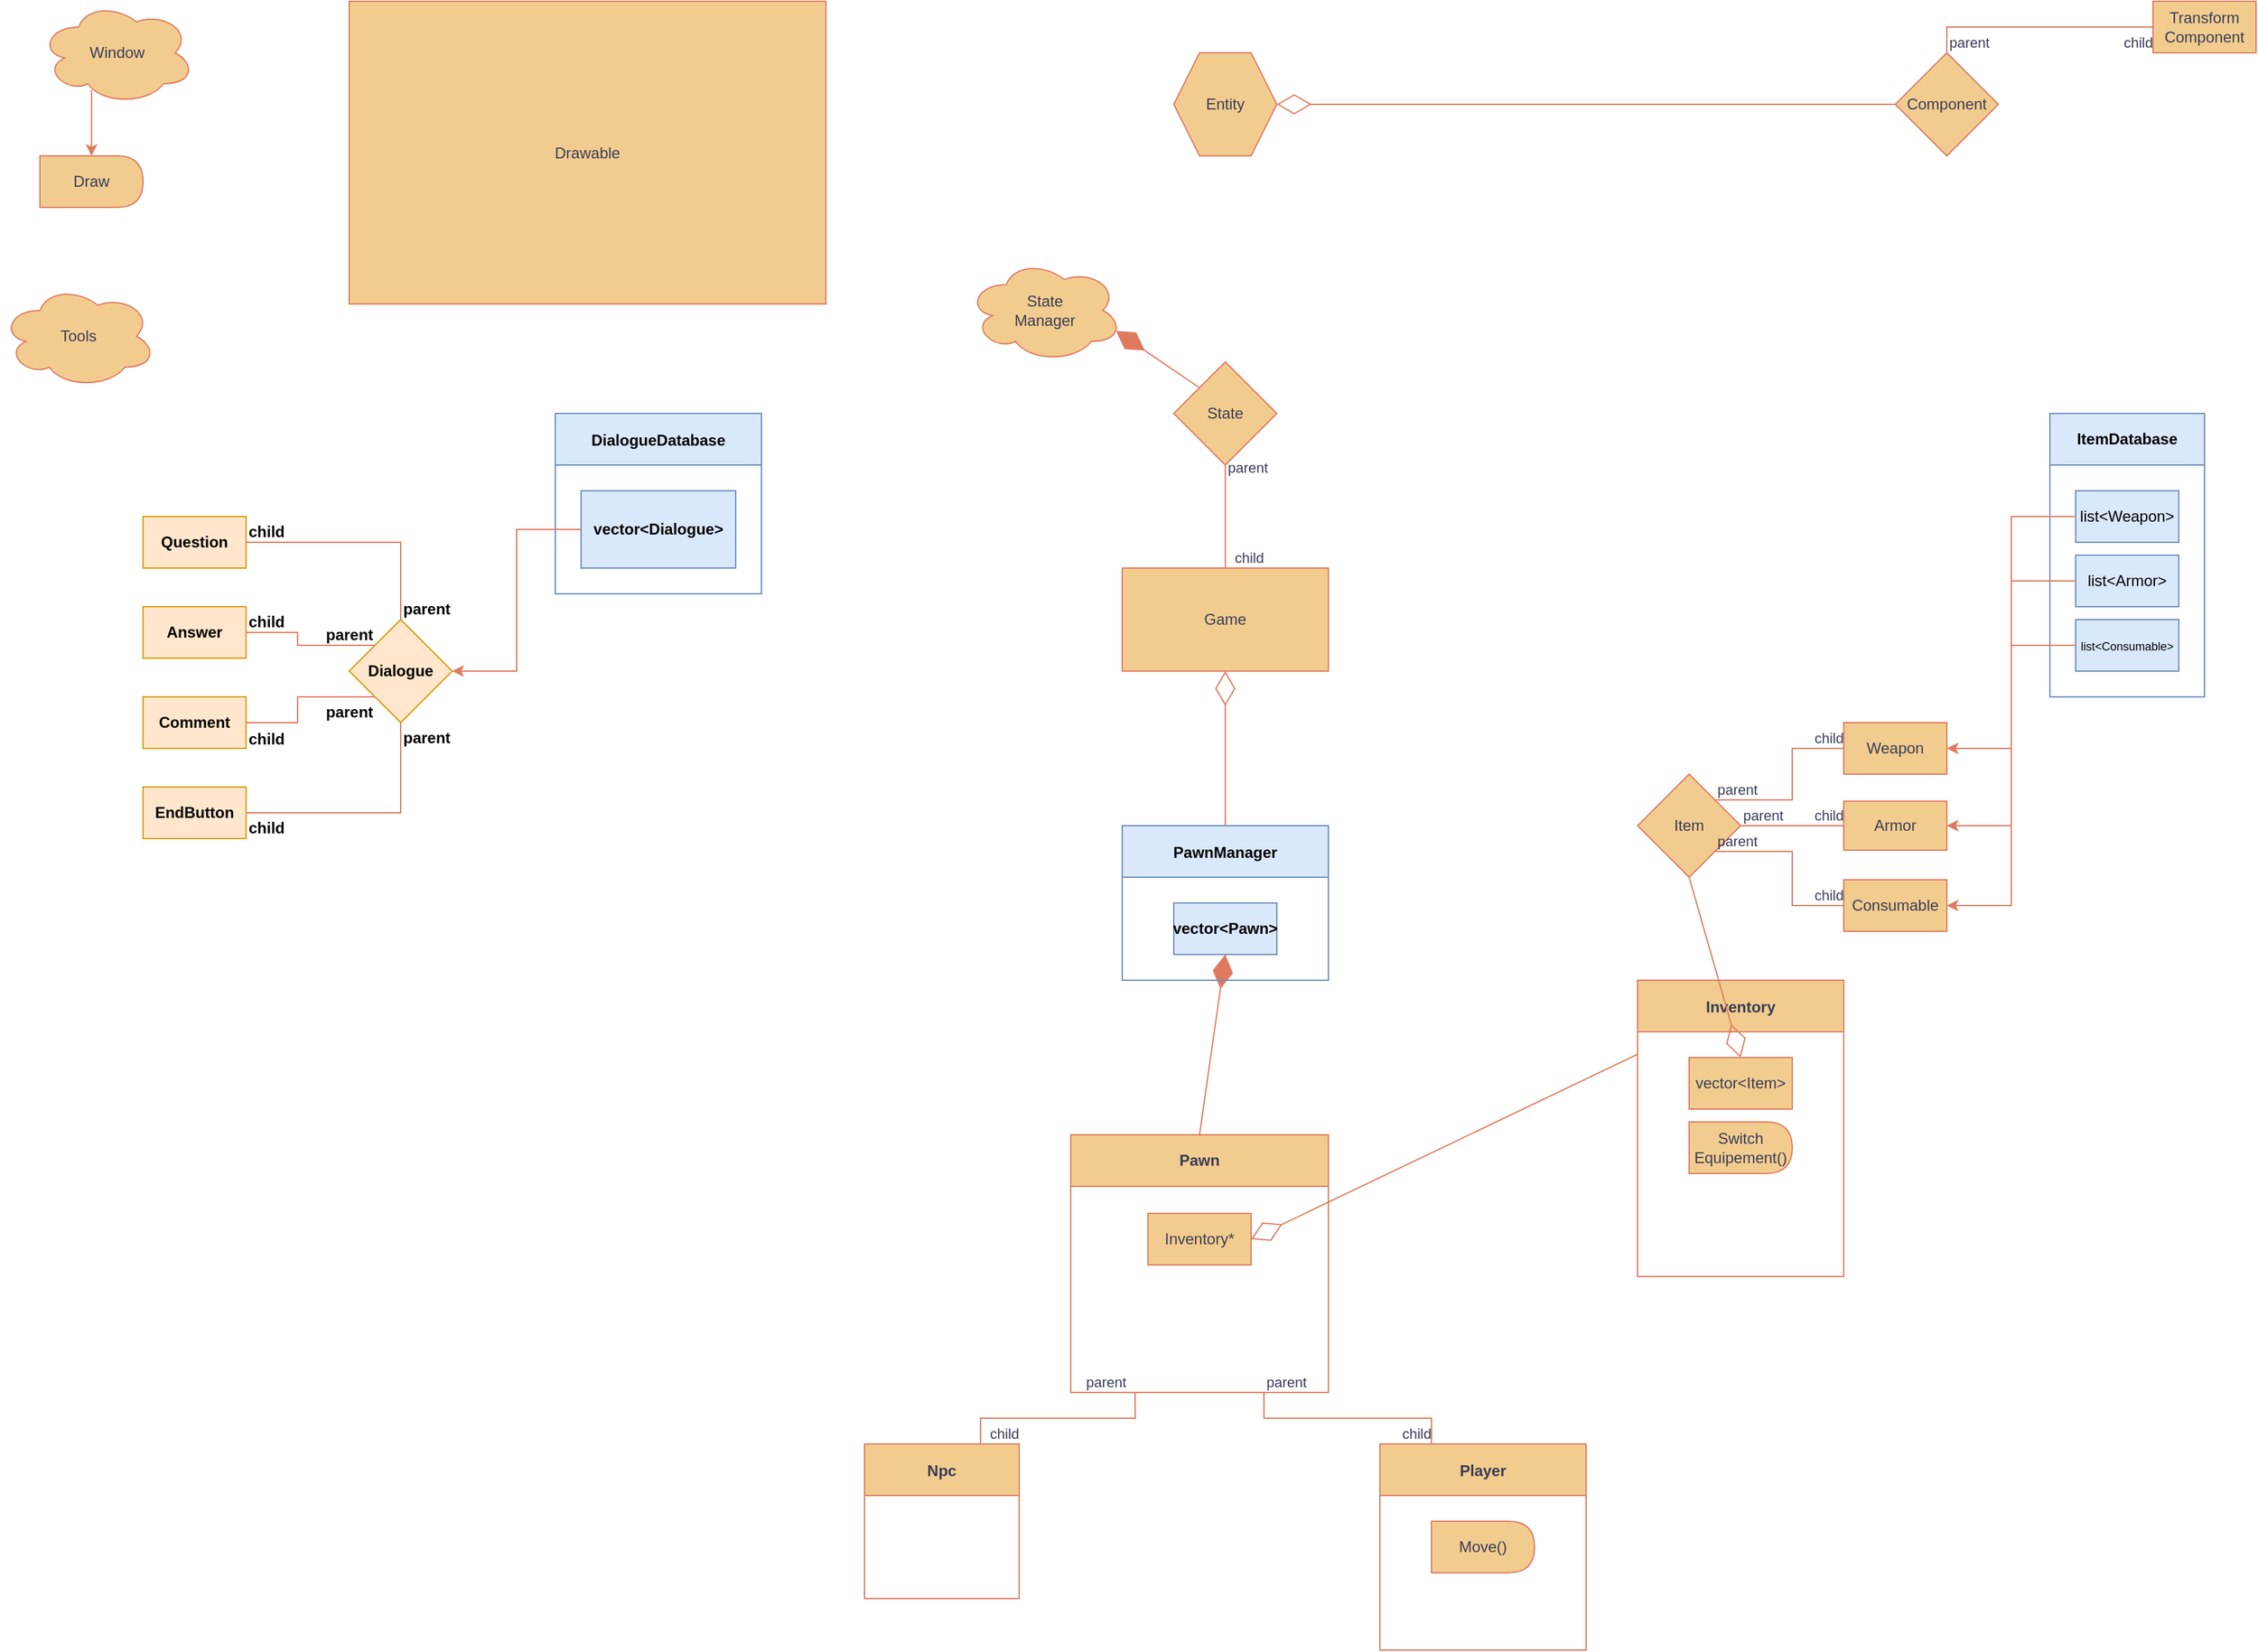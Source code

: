 <mxfile version="24.8.6">
  <diagram name="Page-1" id="PlWj3B3dQWKrGn9RvDhj">
    <mxGraphModel dx="753" dy="426" grid="1" gridSize="10" guides="1" tooltips="1" connect="1" arrows="1" fold="1" page="1" pageScale="1" pageWidth="1920" pageHeight="2160" background="none" math="0" shadow="0">
      <root>
        <mxCell id="0" />
        <mxCell id="1" parent="0" />
        <mxCell id="kZ3E673snCELfS5Q31nj-2" value="Entity" style="shape=hexagon;perimeter=hexagonPerimeter2;whiteSpace=wrap;html=1;fixedSize=1;labelBackgroundColor=none;rounded=0;fillColor=#F2CC8F;strokeColor=#E07A5F;fontColor=#393C56;" parent="1" vertex="1">
          <mxGeometry x="920" y="80" width="80" height="80" as="geometry" />
        </mxCell>
        <mxCell id="kZ3E673snCELfS5Q31nj-12" value="Component" style="rhombus;whiteSpace=wrap;html=1;labelBackgroundColor=none;rounded=0;fillColor=#F2CC8F;strokeColor=#E07A5F;fontColor=#393C56;" parent="1" vertex="1">
          <mxGeometry x="1480" y="80" width="80" height="80" as="geometry" />
        </mxCell>
        <mxCell id="kZ3E673snCELfS5Q31nj-23" value="Window" style="ellipse;shape=cloud;whiteSpace=wrap;html=1;labelBackgroundColor=none;rounded=0;fillColor=#F2CC8F;strokeColor=#E07A5F;fontColor=#393C56;" parent="1" vertex="1">
          <mxGeometry x="40" y="40" width="120" height="80" as="geometry" />
        </mxCell>
        <mxCell id="kZ3E673snCELfS5Q31nj-25" value="Tools" style="ellipse;shape=cloud;whiteSpace=wrap;html=1;labelBackgroundColor=none;rounded=0;fillColor=#F2CC8F;strokeColor=#E07A5F;fontColor=#393C56;" parent="1" vertex="1">
          <mxGeometry x="10" y="260" width="120" height="80" as="geometry" />
        </mxCell>
        <mxCell id="kZ3E673snCELfS5Q31nj-31" value="Draw" style="shape=delay;whiteSpace=wrap;html=1;labelBackgroundColor=none;rounded=0;fillColor=#F2CC8F;strokeColor=#E07A5F;fontColor=#393C56;" parent="1" vertex="1">
          <mxGeometry x="40" y="160" width="80" height="40" as="geometry" />
        </mxCell>
        <mxCell id="kZ3E673snCELfS5Q31nj-32" style="edgeStyle=orthogonalEdgeStyle;rounded=0;orthogonalLoop=1;jettySize=auto;html=1;exitX=0.334;exitY=0.859;exitDx=0;exitDy=0;exitPerimeter=0;entryX=0.5;entryY=0;entryDx=0;entryDy=0;labelBackgroundColor=none;fontColor=default;strokeColor=#E07A5F;" parent="1" source="kZ3E673snCELfS5Q31nj-23" target="kZ3E673snCELfS5Q31nj-31" edge="1">
          <mxGeometry relative="1" as="geometry" />
        </mxCell>
        <mxCell id="kZ3E673snCELfS5Q31nj-33" value="Rectangle" style="ellipse;shape=cloud;whiteSpace=wrap;html=1;labelBackgroundColor=none;rounded=0;fillColor=#F2CC8F;strokeColor=#E07A5F;fontColor=#393C56;" parent="1" vertex="1">
          <mxGeometry x="320" y="160" width="120" height="80" as="geometry" />
        </mxCell>
        <mxCell id="kZ3E673snCELfS5Q31nj-34" value="Text" style="ellipse;shape=cloud;whiteSpace=wrap;html=1;labelBackgroundColor=none;rounded=0;fillColor=#F2CC8F;strokeColor=#E07A5F;fontColor=#393C56;" parent="1" vertex="1">
          <mxGeometry x="480" y="160" width="120" height="80" as="geometry" />
        </mxCell>
        <mxCell id="kZ3E673snCELfS5Q31nj-35" value="Drawable" style="ellipse;shape=cloud;whiteSpace=wrap;html=1;labelBackgroundColor=none;rounded=0;fillColor=#F2CC8F;strokeColor=#E07A5F;fontColor=#393C56;" parent="1" vertex="1">
          <mxGeometry x="280" y="40" width="120" height="80" as="geometry" />
        </mxCell>
        <mxCell id="kZ3E673snCELfS5Q31nj-40" value="" style="shape=flexArrow;endArrow=classic;html=1;rounded=0;entryX=0.4;entryY=0.1;entryDx=0;entryDy=0;entryPerimeter=0;labelBackgroundColor=none;fontColor=default;strokeColor=#E07A5F;" parent="1" source="kZ3E673snCELfS5Q31nj-35" target="kZ3E673snCELfS5Q31nj-33" edge="1">
          <mxGeometry width="50" height="50" relative="1" as="geometry">
            <mxPoint x="490" y="240" as="sourcePoint" />
            <mxPoint x="540" y="190" as="targetPoint" />
          </mxGeometry>
        </mxCell>
        <mxCell id="kZ3E673snCELfS5Q31nj-41" value="" style="shape=flexArrow;endArrow=classic;html=1;rounded=0;exitX=0.8;exitY=0.8;exitDx=0;exitDy=0;exitPerimeter=0;labelBackgroundColor=none;fontColor=default;strokeColor=#E07A5F;" parent="1" source="kZ3E673snCELfS5Q31nj-35" target="kZ3E673snCELfS5Q31nj-34" edge="1">
          <mxGeometry width="50" height="50" relative="1" as="geometry">
            <mxPoint x="490" y="240" as="sourcePoint" />
            <mxPoint x="540" y="190" as="targetPoint" />
          </mxGeometry>
        </mxCell>
        <mxCell id="kZ3E673snCELfS5Q31nj-42" value="Drawable" style="rounded=0;whiteSpace=wrap;html=1;labelBackgroundColor=none;fillColor=#F2CC8F;strokeColor=#E07A5F;fontColor=#393C56;" parent="1" vertex="1">
          <mxGeometry x="280" y="40" width="370" height="235" as="geometry" />
        </mxCell>
        <mxCell id="kZ3E673snCELfS5Q31nj-49" value="" style="endArrow=none;html=1;edgeStyle=orthogonalEdgeStyle;rounded=0;exitX=0.5;exitY=0;exitDx=0;exitDy=0;entryX=0;entryY=0.5;entryDx=0;entryDy=0;labelBackgroundColor=none;fontColor=default;strokeColor=#E07A5F;" parent="1" source="kZ3E673snCELfS5Q31nj-12" target="wERcz5VRjjp3bPj3p1RH-53" edge="1">
          <mxGeometry relative="1" as="geometry">
            <mxPoint x="1510" y="60" as="sourcePoint" />
            <mxPoint x="1681.04" y="55.84" as="targetPoint" />
          </mxGeometry>
        </mxCell>
        <mxCell id="kZ3E673snCELfS5Q31nj-50" value="parent" style="edgeLabel;resizable=0;html=1;align=left;verticalAlign=bottom;labelBackgroundColor=none;rounded=0;fontColor=#393C56;" parent="kZ3E673snCELfS5Q31nj-49" connectable="0" vertex="1">
          <mxGeometry x="-1" relative="1" as="geometry" />
        </mxCell>
        <mxCell id="kZ3E673snCELfS5Q31nj-51" value="child" style="edgeLabel;resizable=0;html=1;align=right;verticalAlign=bottom;labelBackgroundColor=none;rounded=0;fontColor=#393C56;" parent="kZ3E673snCELfS5Q31nj-49" connectable="0" vertex="1">
          <mxGeometry x="1" relative="1" as="geometry">
            <mxPoint y="20" as="offset" />
          </mxGeometry>
        </mxCell>
        <mxCell id="kZ3E673snCELfS5Q31nj-60" value="State&lt;div&gt;Manager&lt;/div&gt;" style="ellipse;shape=cloud;whiteSpace=wrap;html=1;labelBackgroundColor=none;rounded=0;fillColor=#F2CC8F;strokeColor=#E07A5F;fontColor=#393C56;" parent="1" vertex="1">
          <mxGeometry x="760" y="240" width="120" height="80" as="geometry" />
        </mxCell>
        <mxCell id="kZ3E673snCELfS5Q31nj-62" value="State" style="rhombus;whiteSpace=wrap;html=1;labelBackgroundColor=none;rounded=0;fillColor=#F2CC8F;strokeColor=#E07A5F;fontColor=#393C56;" parent="1" vertex="1">
          <mxGeometry x="920" y="320" width="80" height="80" as="geometry" />
        </mxCell>
        <mxCell id="kZ3E673snCELfS5Q31nj-66" value="Game" style="whiteSpace=wrap;html=1;labelBackgroundColor=none;rounded=0;fillColor=#F2CC8F;strokeColor=#E07A5F;fontColor=#393C56;" parent="1" vertex="1">
          <mxGeometry x="880" y="480" width="160" height="80" as="geometry" />
        </mxCell>
        <mxCell id="kZ3E673snCELfS5Q31nj-67" value="" style="endArrow=none;html=1;edgeStyle=orthogonalEdgeStyle;rounded=0;exitX=0.5;exitY=1;exitDx=0;exitDy=0;entryX=0.5;entryY=0;entryDx=0;entryDy=0;labelBackgroundColor=none;fontColor=default;strokeColor=#E07A5F;" parent="1" source="kZ3E673snCELfS5Q31nj-62" target="kZ3E673snCELfS5Q31nj-66" edge="1">
          <mxGeometry relative="1" as="geometry">
            <mxPoint x="1090" y="410" as="sourcePoint" />
            <mxPoint x="1250" y="410" as="targetPoint" />
          </mxGeometry>
        </mxCell>
        <mxCell id="kZ3E673snCELfS5Q31nj-68" value="parent" style="edgeLabel;resizable=0;html=1;align=left;verticalAlign=bottom;labelBackgroundColor=none;rounded=0;fontColor=#393C56;" parent="kZ3E673snCELfS5Q31nj-67" connectable="0" vertex="1">
          <mxGeometry x="-1" relative="1" as="geometry">
            <mxPoint y="10" as="offset" />
          </mxGeometry>
        </mxCell>
        <mxCell id="kZ3E673snCELfS5Q31nj-69" value="child" style="edgeLabel;resizable=0;html=1;align=right;verticalAlign=bottom;labelBackgroundColor=none;rounded=0;fontColor=#393C56;" parent="kZ3E673snCELfS5Q31nj-67" connectable="0" vertex="1">
          <mxGeometry x="1" relative="1" as="geometry">
            <mxPoint x="30" as="offset" />
          </mxGeometry>
        </mxCell>
        <mxCell id="kZ3E673snCELfS5Q31nj-72" value="ItemDatabase" style="swimlane;whiteSpace=wrap;html=1;startSize=40;labelBackgroundColor=none;rounded=0;fillColor=#dae8fc;strokeColor=#6c8ebf;" parent="1" vertex="1">
          <mxGeometry x="1600" y="360" width="120" height="220" as="geometry">
            <mxRectangle x="1400" y="410" width="90" height="30" as="alternateBounds" />
          </mxGeometry>
        </mxCell>
        <mxCell id="wERcz5VRjjp3bPj3p1RH-54" value="list&amp;lt;Weapon&amp;gt;" style="whiteSpace=wrap;html=1;strokeColor=#6c8ebf;fillColor=#dae8fc;" vertex="1" parent="kZ3E673snCELfS5Q31nj-72">
          <mxGeometry x="20" y="60" width="80" height="40" as="geometry" />
        </mxCell>
        <mxCell id="wERcz5VRjjp3bPj3p1RH-56" value="list&amp;lt;Armor&amp;gt;" style="whiteSpace=wrap;html=1;strokeColor=#6c8ebf;fillColor=#dae8fc;" vertex="1" parent="kZ3E673snCELfS5Q31nj-72">
          <mxGeometry x="20" y="110" width="80" height="40" as="geometry" />
        </mxCell>
        <mxCell id="wERcz5VRjjp3bPj3p1RH-57" value="&lt;font style=&quot;font-size: 9px;&quot;&gt;list&amp;lt;Consumable&amp;gt;&lt;/font&gt;" style="whiteSpace=wrap;html=1;strokeColor=#6c8ebf;fillColor=#dae8fc;" vertex="1" parent="kZ3E673snCELfS5Q31nj-72">
          <mxGeometry x="20" y="160" width="80" height="40" as="geometry" />
        </mxCell>
        <mxCell id="kZ3E673snCELfS5Q31nj-102" value="Pawn" style="swimlane;whiteSpace=wrap;html=1;startSize=40;labelBackgroundColor=none;rounded=0;fillColor=#F2CC8F;strokeColor=#E07A5F;fontColor=#393C56;" parent="1" vertex="1">
          <mxGeometry x="840" y="920" width="200" height="200" as="geometry" />
        </mxCell>
        <mxCell id="wERcz5VRjjp3bPj3p1RH-38" value="Inventory*" style="whiteSpace=wrap;html=1;labelBackgroundColor=none;rounded=0;fillColor=#F2CC8F;strokeColor=#E07A5F;fontColor=#393C56;" vertex="1" parent="kZ3E673snCELfS5Q31nj-102">
          <mxGeometry x="60" y="61" width="80" height="40" as="geometry" />
        </mxCell>
        <mxCell id="wERcz5VRjjp3bPj3p1RH-4" value="Player" style="swimlane;startSize=40;labelBackgroundColor=none;rounded=0;fillColor=#F2CC8F;strokeColor=#E07A5F;fontColor=#393C56;" vertex="1" parent="1">
          <mxGeometry x="1080" y="1160" width="160" height="160" as="geometry" />
        </mxCell>
        <mxCell id="wERcz5VRjjp3bPj3p1RH-42" value="Move()" style="shape=delay;whiteSpace=wrap;html=1;labelBackgroundColor=none;fillColor=#F2CC8F;strokeColor=#E07A5F;fontColor=#393C56;" vertex="1" parent="wERcz5VRjjp3bPj3p1RH-4">
          <mxGeometry x="40" y="60" width="80" height="40" as="geometry" />
        </mxCell>
        <mxCell id="wERcz5VRjjp3bPj3p1RH-5" value="" style="endArrow=none;html=1;edgeStyle=orthogonalEdgeStyle;rounded=0;exitX=0.75;exitY=1;exitDx=0;exitDy=0;entryX=0.25;entryY=0;entryDx=0;entryDy=0;labelBackgroundColor=none;fontColor=default;strokeColor=#E07A5F;" edge="1" parent="1" source="kZ3E673snCELfS5Q31nj-102" target="wERcz5VRjjp3bPj3p1RH-4">
          <mxGeometry relative="1" as="geometry">
            <mxPoint x="1080" y="880" as="sourcePoint" />
            <mxPoint x="1240" y="880" as="targetPoint" />
          </mxGeometry>
        </mxCell>
        <mxCell id="wERcz5VRjjp3bPj3p1RH-6" value="parent" style="edgeLabel;resizable=0;html=1;align=left;verticalAlign=bottom;labelBackgroundColor=none;rounded=0;fontColor=#393C56;" connectable="0" vertex="1" parent="wERcz5VRjjp3bPj3p1RH-5">
          <mxGeometry x="-1" relative="1" as="geometry" />
        </mxCell>
        <mxCell id="wERcz5VRjjp3bPj3p1RH-7" value="child" style="edgeLabel;resizable=0;html=1;align=right;verticalAlign=bottom;labelBackgroundColor=none;rounded=0;fontColor=#393C56;" connectable="0" vertex="1" parent="wERcz5VRjjp3bPj3p1RH-5">
          <mxGeometry x="1" relative="1" as="geometry" />
        </mxCell>
        <mxCell id="wERcz5VRjjp3bPj3p1RH-8" value="Npc" style="swimlane;startSize=40;labelBackgroundColor=none;rounded=0;fillColor=#F2CC8F;strokeColor=#E07A5F;fontColor=#393C56;" vertex="1" parent="1">
          <mxGeometry x="680" y="1160" width="120" height="120" as="geometry" />
        </mxCell>
        <mxCell id="wERcz5VRjjp3bPj3p1RH-9" value="" style="endArrow=none;html=1;edgeStyle=orthogonalEdgeStyle;rounded=0;exitX=0.25;exitY=1;exitDx=0;exitDy=0;entryX=0.75;entryY=0;entryDx=0;entryDy=0;labelBackgroundColor=none;fontColor=default;strokeColor=#E07A5F;" edge="1" parent="1" source="kZ3E673snCELfS5Q31nj-102" target="wERcz5VRjjp3bPj3p1RH-8">
          <mxGeometry relative="1" as="geometry">
            <mxPoint x="710" y="880" as="sourcePoint" />
            <mxPoint x="870" y="880" as="targetPoint" />
          </mxGeometry>
        </mxCell>
        <mxCell id="wERcz5VRjjp3bPj3p1RH-10" value="parent" style="edgeLabel;resizable=0;html=1;align=left;verticalAlign=bottom;labelBackgroundColor=none;rounded=0;fontColor=#393C56;" connectable="0" vertex="1" parent="wERcz5VRjjp3bPj3p1RH-9">
          <mxGeometry x="-1" relative="1" as="geometry">
            <mxPoint x="-40" as="offset" />
          </mxGeometry>
        </mxCell>
        <mxCell id="wERcz5VRjjp3bPj3p1RH-11" value="child" style="edgeLabel;resizable=0;html=1;align=right;verticalAlign=bottom;labelBackgroundColor=none;rounded=0;fontColor=#393C56;" connectable="0" vertex="1" parent="wERcz5VRjjp3bPj3p1RH-9">
          <mxGeometry x="1" relative="1" as="geometry">
            <mxPoint x="30" as="offset" />
          </mxGeometry>
        </mxCell>
        <mxCell id="wERcz5VRjjp3bPj3p1RH-13" value="Inventory" style="swimlane;startSize=40;labelBackgroundColor=none;rounded=0;fillColor=#F2CC8F;strokeColor=#E07A5F;fontColor=#393C56;" vertex="1" parent="1">
          <mxGeometry x="1280" y="800" width="160" height="230" as="geometry">
            <mxRectangle x="880" y="690" width="90" height="40" as="alternateBounds" />
          </mxGeometry>
        </mxCell>
        <mxCell id="wERcz5VRjjp3bPj3p1RH-18" value="vector&amp;lt;Item&amp;gt;" style="whiteSpace=wrap;html=1;labelBackgroundColor=none;rounded=0;fillColor=#F2CC8F;strokeColor=#E07A5F;fontColor=#393C56;" vertex="1" parent="wERcz5VRjjp3bPj3p1RH-13">
          <mxGeometry x="40" y="60" width="80" height="40" as="geometry" />
        </mxCell>
        <mxCell id="wERcz5VRjjp3bPj3p1RH-62" value="Switch&lt;div&gt;Equipement()&lt;/div&gt;" style="shape=delay;whiteSpace=wrap;html=1;strokeColor=#E07A5F;fontColor=#393C56;fillColor=#F2CC8F;" vertex="1" parent="wERcz5VRjjp3bPj3p1RH-13">
          <mxGeometry x="40" y="110" width="80" height="40" as="geometry" />
        </mxCell>
        <mxCell id="wERcz5VRjjp3bPj3p1RH-20" value="Weapon" style="whiteSpace=wrap;html=1;labelBackgroundColor=none;rounded=0;fillColor=#F2CC8F;strokeColor=#E07A5F;fontColor=#393C56;" vertex="1" parent="1">
          <mxGeometry x="1440" y="600" width="80" height="40" as="geometry" />
        </mxCell>
        <mxCell id="wERcz5VRjjp3bPj3p1RH-21" value="Armor" style="whiteSpace=wrap;html=1;labelBackgroundColor=none;rounded=0;fillColor=#F2CC8F;strokeColor=#E07A5F;fontColor=#393C56;" vertex="1" parent="1">
          <mxGeometry x="1440" y="661" width="80" height="38" as="geometry" />
        </mxCell>
        <mxCell id="wERcz5VRjjp3bPj3p1RH-22" value="Consumable" style="whiteSpace=wrap;html=1;labelBackgroundColor=none;rounded=0;fillColor=#F2CC8F;strokeColor=#E07A5F;fontColor=#393C56;" vertex="1" parent="1">
          <mxGeometry x="1440" y="722" width="80" height="40" as="geometry" />
        </mxCell>
        <mxCell id="wERcz5VRjjp3bPj3p1RH-23" value="Item" style="rhombus;whiteSpace=wrap;html=1;labelBackgroundColor=none;rounded=0;fillColor=#F2CC8F;strokeColor=#E07A5F;fontColor=#393C56;" vertex="1" parent="1">
          <mxGeometry x="1280" y="640" width="80" height="80" as="geometry" />
        </mxCell>
        <mxCell id="wERcz5VRjjp3bPj3p1RH-25" value="" style="endArrow=none;html=1;edgeStyle=orthogonalEdgeStyle;rounded=0;exitX=1;exitY=0;exitDx=0;exitDy=0;entryX=0;entryY=0.5;entryDx=0;entryDy=0;labelBackgroundColor=none;fontColor=default;strokeColor=#E07A5F;" edge="1" parent="1" source="wERcz5VRjjp3bPj3p1RH-23" target="wERcz5VRjjp3bPj3p1RH-20">
          <mxGeometry relative="1" as="geometry">
            <mxPoint x="1380" y="630" as="sourcePoint" />
            <mxPoint x="1520" y="610" as="targetPoint" />
          </mxGeometry>
        </mxCell>
        <mxCell id="wERcz5VRjjp3bPj3p1RH-26" value="parent" style="edgeLabel;resizable=0;html=1;align=left;verticalAlign=bottom;labelBackgroundColor=none;rounded=0;fontColor=#393C56;" connectable="0" vertex="1" parent="wERcz5VRjjp3bPj3p1RH-25">
          <mxGeometry x="-1" relative="1" as="geometry" />
        </mxCell>
        <mxCell id="wERcz5VRjjp3bPj3p1RH-27" value="child" style="edgeLabel;resizable=0;html=1;align=right;verticalAlign=bottom;labelBackgroundColor=none;rounded=0;fontColor=#393C56;" connectable="0" vertex="1" parent="wERcz5VRjjp3bPj3p1RH-25">
          <mxGeometry x="1" relative="1" as="geometry" />
        </mxCell>
        <mxCell id="wERcz5VRjjp3bPj3p1RH-28" value="" style="endArrow=none;html=1;edgeStyle=orthogonalEdgeStyle;rounded=0;exitX=1;exitY=0.5;exitDx=0;exitDy=0;entryX=0;entryY=0.5;entryDx=0;entryDy=0;labelBackgroundColor=none;fontColor=default;strokeColor=#E07A5F;" edge="1" parent="1" source="wERcz5VRjjp3bPj3p1RH-23" target="wERcz5VRjjp3bPj3p1RH-21">
          <mxGeometry relative="1" as="geometry">
            <mxPoint x="1360" y="720" as="sourcePoint" />
            <mxPoint x="1520" y="720" as="targetPoint" />
          </mxGeometry>
        </mxCell>
        <mxCell id="wERcz5VRjjp3bPj3p1RH-29" value="parent" style="edgeLabel;resizable=0;html=1;align=left;verticalAlign=bottom;labelBackgroundColor=none;rounded=0;fontColor=#393C56;" connectable="0" vertex="1" parent="wERcz5VRjjp3bPj3p1RH-28">
          <mxGeometry x="-1" relative="1" as="geometry" />
        </mxCell>
        <mxCell id="wERcz5VRjjp3bPj3p1RH-30" value="child" style="edgeLabel;resizable=0;html=1;align=right;verticalAlign=bottom;labelBackgroundColor=none;rounded=0;fontColor=#393C56;" connectable="0" vertex="1" parent="wERcz5VRjjp3bPj3p1RH-28">
          <mxGeometry x="1" relative="1" as="geometry" />
        </mxCell>
        <mxCell id="wERcz5VRjjp3bPj3p1RH-31" value="" style="endArrow=none;html=1;edgeStyle=orthogonalEdgeStyle;rounded=0;exitX=1;exitY=1;exitDx=0;exitDy=0;entryX=0;entryY=0.5;entryDx=0;entryDy=0;labelBackgroundColor=none;fontColor=default;strokeColor=#E07A5F;" edge="1" parent="1" source="wERcz5VRjjp3bPj3p1RH-23" target="wERcz5VRjjp3bPj3p1RH-22">
          <mxGeometry relative="1" as="geometry">
            <mxPoint x="1370" y="780" as="sourcePoint" />
            <mxPoint x="1530" y="780" as="targetPoint" />
          </mxGeometry>
        </mxCell>
        <mxCell id="wERcz5VRjjp3bPj3p1RH-32" value="parent" style="edgeLabel;resizable=0;html=1;align=left;verticalAlign=bottom;labelBackgroundColor=none;rounded=0;fontColor=#393C56;" connectable="0" vertex="1" parent="wERcz5VRjjp3bPj3p1RH-31">
          <mxGeometry x="-1" relative="1" as="geometry" />
        </mxCell>
        <mxCell id="wERcz5VRjjp3bPj3p1RH-33" value="child" style="edgeLabel;resizable=0;html=1;align=right;verticalAlign=bottom;labelBackgroundColor=none;rounded=0;fontColor=#393C56;" connectable="0" vertex="1" parent="wERcz5VRjjp3bPj3p1RH-31">
          <mxGeometry x="1" relative="1" as="geometry" />
        </mxCell>
        <mxCell id="wERcz5VRjjp3bPj3p1RH-40" value="" style="endArrow=diamondThin;endFill=0;endSize=24;html=1;rounded=0;entryX=1;entryY=0.5;entryDx=0;entryDy=0;labelBackgroundColor=none;fontColor=default;strokeColor=#E07A5F;exitX=0;exitY=0.25;exitDx=0;exitDy=0;" edge="1" parent="1" source="wERcz5VRjjp3bPj3p1RH-13" target="wERcz5VRjjp3bPj3p1RH-38">
          <mxGeometry width="160" relative="1" as="geometry">
            <mxPoint x="870" y="710" as="sourcePoint" />
            <mxPoint x="840" y="870" as="targetPoint" />
          </mxGeometry>
        </mxCell>
        <mxCell id="wERcz5VRjjp3bPj3p1RH-50" value="" style="endArrow=diamondThin;endFill=1;endSize=24;html=1;rounded=0;strokeColor=#E07A5F;fontColor=#393C56;fillColor=#F2CC8F;exitX=0.5;exitY=0;exitDx=0;exitDy=0;entryX=0.5;entryY=1;entryDx=0;entryDy=0;" edge="1" parent="1" source="kZ3E673snCELfS5Q31nj-102" target="wERcz5VRjjp3bPj3p1RH-72">
          <mxGeometry width="160" relative="1" as="geometry">
            <mxPoint x="990" y="880" as="sourcePoint" />
            <mxPoint x="966.0" y="866" as="targetPoint" />
          </mxGeometry>
        </mxCell>
        <mxCell id="wERcz5VRjjp3bPj3p1RH-51" value="" style="endArrow=diamondThin;endFill=1;endSize=24;html=1;rounded=0;strokeColor=#E07A5F;fontColor=#393C56;fillColor=#F2CC8F;exitX=0;exitY=0;exitDx=0;exitDy=0;entryX=0.96;entryY=0.7;entryDx=0;entryDy=0;entryPerimeter=0;" edge="1" parent="1" source="kZ3E673snCELfS5Q31nj-62" target="kZ3E673snCELfS5Q31nj-60">
          <mxGeometry width="160" relative="1" as="geometry">
            <mxPoint x="900" y="280" as="sourcePoint" />
            <mxPoint x="1060" y="280" as="targetPoint" />
          </mxGeometry>
        </mxCell>
        <mxCell id="wERcz5VRjjp3bPj3p1RH-52" value="" style="endArrow=diamondThin;endFill=0;endSize=24;html=1;rounded=0;strokeColor=#E07A5F;fontColor=#393C56;fillColor=#F2CC8F;exitX=0;exitY=0.5;exitDx=0;exitDy=0;entryX=1;entryY=0.5;entryDx=0;entryDy=0;" edge="1" parent="1" source="kZ3E673snCELfS5Q31nj-12" target="kZ3E673snCELfS5Q31nj-2">
          <mxGeometry width="160" relative="1" as="geometry">
            <mxPoint x="1110" y="90" as="sourcePoint" />
            <mxPoint x="1270" y="90" as="targetPoint" />
          </mxGeometry>
        </mxCell>
        <mxCell id="wERcz5VRjjp3bPj3p1RH-53" value="Transform&lt;div&gt;Component&lt;/div&gt;" style="whiteSpace=wrap;html=1;strokeColor=#E07A5F;fontColor=#393C56;fillColor=#F2CC8F;" vertex="1" parent="1">
          <mxGeometry x="1680" y="40" width="80" height="40" as="geometry" />
        </mxCell>
        <mxCell id="wERcz5VRjjp3bPj3p1RH-55" style="edgeStyle=orthogonalEdgeStyle;rounded=0;orthogonalLoop=1;jettySize=auto;html=1;exitX=0;exitY=0.5;exitDx=0;exitDy=0;entryX=1;entryY=0.5;entryDx=0;entryDy=0;strokeColor=#E07A5F;fontColor=#393C56;fillColor=#F2CC8F;" edge="1" parent="1" source="wERcz5VRjjp3bPj3p1RH-54" target="wERcz5VRjjp3bPj3p1RH-20">
          <mxGeometry relative="1" as="geometry" />
        </mxCell>
        <mxCell id="wERcz5VRjjp3bPj3p1RH-58" style="edgeStyle=orthogonalEdgeStyle;rounded=0;orthogonalLoop=1;jettySize=auto;html=1;exitX=0;exitY=0.5;exitDx=0;exitDy=0;entryX=1;entryY=0.5;entryDx=0;entryDy=0;strokeColor=#E07A5F;fontColor=#393C56;fillColor=#F2CC8F;" edge="1" parent="1" source="wERcz5VRjjp3bPj3p1RH-56" target="wERcz5VRjjp3bPj3p1RH-21">
          <mxGeometry relative="1" as="geometry" />
        </mxCell>
        <mxCell id="wERcz5VRjjp3bPj3p1RH-59" style="edgeStyle=orthogonalEdgeStyle;rounded=0;orthogonalLoop=1;jettySize=auto;html=1;exitX=0;exitY=0.5;exitDx=0;exitDy=0;entryX=1;entryY=0.5;entryDx=0;entryDy=0;strokeColor=#E07A5F;fontColor=#393C56;fillColor=#F2CC8F;" edge="1" parent="1" source="wERcz5VRjjp3bPj3p1RH-57" target="wERcz5VRjjp3bPj3p1RH-22">
          <mxGeometry relative="1" as="geometry" />
        </mxCell>
        <mxCell id="wERcz5VRjjp3bPj3p1RH-61" value="" style="endArrow=diamondThin;endFill=0;endSize=24;html=1;rounded=0;strokeColor=#E07A5F;fontColor=#393C56;fillColor=#F2CC8F;exitX=0.5;exitY=1;exitDx=0;exitDy=0;entryX=0.5;entryY=0;entryDx=0;entryDy=0;" edge="1" parent="1" source="wERcz5VRjjp3bPj3p1RH-23" target="wERcz5VRjjp3bPj3p1RH-18">
          <mxGeometry width="160" relative="1" as="geometry">
            <mxPoint x="1160" y="750" as="sourcePoint" />
            <mxPoint x="1320" y="750" as="targetPoint" />
          </mxGeometry>
        </mxCell>
        <mxCell id="wERcz5VRjjp3bPj3p1RH-71" value="PawnManager" style="swimlane;strokeColor=#6c8ebf;fillColor=#dae8fc;startSize=40;" vertex="1" parent="1">
          <mxGeometry x="880" y="680" width="160" height="120" as="geometry" />
        </mxCell>
        <mxCell id="wERcz5VRjjp3bPj3p1RH-72" value="vector&amp;lt;Pawn&amp;gt;" style="whiteSpace=wrap;html=1;strokeColor=#6c8ebf;align=center;verticalAlign=middle;fontFamily=Helvetica;fontSize=12;fontStyle=1;fillColor=#dae8fc;" vertex="1" parent="wERcz5VRjjp3bPj3p1RH-71">
          <mxGeometry x="40" y="60" width="80" height="40" as="geometry" />
        </mxCell>
        <mxCell id="wERcz5VRjjp3bPj3p1RH-74" value="" style="endArrow=diamondThin;endFill=0;endSize=24;html=1;rounded=0;strokeColor=#E07A5F;fontFamily=Helvetica;fontSize=12;fontColor=#393C56;fontStyle=1;fillColor=#F2CC8F;exitX=0.5;exitY=0;exitDx=0;exitDy=0;entryX=0.5;entryY=1;entryDx=0;entryDy=0;" edge="1" parent="1" source="wERcz5VRjjp3bPj3p1RH-71" target="kZ3E673snCELfS5Q31nj-66">
          <mxGeometry width="160" relative="1" as="geometry">
            <mxPoint x="640" y="470" as="sourcePoint" />
            <mxPoint x="800" y="470" as="targetPoint" />
          </mxGeometry>
        </mxCell>
        <mxCell id="wERcz5VRjjp3bPj3p1RH-78" value="DialogueDatabase" style="swimlane;strokeColor=#6c8ebf;align=center;verticalAlign=middle;fontFamily=Helvetica;fontSize=12;fontStyle=1;fillColor=#dae8fc;startSize=40;fillStyle=auto;" vertex="1" parent="1">
          <mxGeometry x="440" y="360" width="160" height="140" as="geometry" />
        </mxCell>
        <mxCell id="wERcz5VRjjp3bPj3p1RH-79" value="vector&amp;lt;Dialogue&amp;gt;" style="whiteSpace=wrap;html=1;fillStyle=auto;strokeColor=#6c8ebf;align=center;verticalAlign=middle;fontFamily=Helvetica;fontSize=12;fontColor=default;fontStyle=1;fillColor=#dae8fc;" vertex="1" parent="wERcz5VRjjp3bPj3p1RH-78">
          <mxGeometry x="20" y="60" width="120" height="60" as="geometry" />
        </mxCell>
        <mxCell id="wERcz5VRjjp3bPj3p1RH-81" value="Dialogue" style="rhombus;whiteSpace=wrap;html=1;fillStyle=auto;strokeColor=#d79b00;align=center;verticalAlign=middle;fontFamily=Helvetica;fontSize=12;fontStyle=1;fillColor=#ffe6cc;" vertex="1" parent="1">
          <mxGeometry x="280" y="520" width="80" height="80" as="geometry" />
        </mxCell>
        <mxCell id="wERcz5VRjjp3bPj3p1RH-82" value="Question" style="whiteSpace=wrap;html=1;fillStyle=auto;strokeColor=#d79b00;align=center;verticalAlign=middle;fontFamily=Helvetica;fontSize=12;fontColor=default;fontStyle=1;fillColor=#ffe6cc;" vertex="1" parent="1">
          <mxGeometry x="120" y="440" width="80" height="40" as="geometry" />
        </mxCell>
        <mxCell id="wERcz5VRjjp3bPj3p1RH-83" value="Answer" style="whiteSpace=wrap;html=1;fillStyle=auto;strokeColor=#d79b00;align=center;verticalAlign=middle;fontFamily=Helvetica;fontSize=12;fontColor=default;fontStyle=1;fillColor=#ffe6cc;" vertex="1" parent="1">
          <mxGeometry x="120" y="510" width="80" height="40" as="geometry" />
        </mxCell>
        <mxCell id="wERcz5VRjjp3bPj3p1RH-84" value="Comment" style="whiteSpace=wrap;html=1;fillStyle=auto;strokeColor=#d79b00;align=center;verticalAlign=middle;fontFamily=Helvetica;fontSize=12;fontColor=default;fontStyle=1;fillColor=#ffe6cc;" vertex="1" parent="1">
          <mxGeometry x="120" y="580" width="80" height="40" as="geometry" />
        </mxCell>
        <mxCell id="wERcz5VRjjp3bPj3p1RH-85" value="EndButton" style="whiteSpace=wrap;html=1;fillStyle=auto;strokeColor=#d79b00;align=center;verticalAlign=middle;fontFamily=Helvetica;fontSize=12;fontColor=default;fontStyle=1;fillColor=#ffe6cc;" vertex="1" parent="1">
          <mxGeometry x="120" y="650" width="80" height="40" as="geometry" />
        </mxCell>
        <mxCell id="wERcz5VRjjp3bPj3p1RH-88" value="" style="endArrow=none;html=1;edgeStyle=orthogonalEdgeStyle;rounded=0;strokeColor=#E07A5F;fontFamily=Helvetica;fontSize=12;fontColor=default;fontStyle=1;fillColor=#F2CC8F;exitX=0.5;exitY=0;exitDx=0;exitDy=0;entryX=1;entryY=0.5;entryDx=0;entryDy=0;" edge="1" parent="1" source="wERcz5VRjjp3bPj3p1RH-81" target="wERcz5VRjjp3bPj3p1RH-82">
          <mxGeometry relative="1" as="geometry">
            <mxPoint x="400" y="400" as="sourcePoint" />
            <mxPoint x="560" y="400" as="targetPoint" />
          </mxGeometry>
        </mxCell>
        <mxCell id="wERcz5VRjjp3bPj3p1RH-89" value="parent" style="edgeLabel;resizable=0;html=1;align=left;verticalAlign=bottom;fillStyle=auto;strokeColor=#d79b00;fontFamily=Helvetica;fontSize=12;fontColor=default;fontStyle=1;fillColor=#ffe6cc;" connectable="0" vertex="1" parent="wERcz5VRjjp3bPj3p1RH-88">
          <mxGeometry x="-1" relative="1" as="geometry">
            <mxPoint as="offset" />
          </mxGeometry>
        </mxCell>
        <mxCell id="wERcz5VRjjp3bPj3p1RH-90" value="child" style="edgeLabel;resizable=0;html=1;align=right;verticalAlign=bottom;fillStyle=auto;strokeColor=#d79b00;fontFamily=Helvetica;fontSize=12;fontColor=default;fontStyle=1;fillColor=#ffe6cc;" connectable="0" vertex="1" parent="wERcz5VRjjp3bPj3p1RH-88">
          <mxGeometry x="1" relative="1" as="geometry">
            <mxPoint x="30" as="offset" />
          </mxGeometry>
        </mxCell>
        <mxCell id="wERcz5VRjjp3bPj3p1RH-91" value="" style="endArrow=none;html=1;edgeStyle=orthogonalEdgeStyle;rounded=0;strokeColor=#E07A5F;fontFamily=Helvetica;fontSize=12;fontColor=default;fontStyle=1;fillColor=#F2CC8F;exitX=0;exitY=0;exitDx=0;exitDy=0;entryX=1;entryY=0.5;entryDx=0;entryDy=0;" edge="1" parent="1" source="wERcz5VRjjp3bPj3p1RH-81" target="wERcz5VRjjp3bPj3p1RH-83">
          <mxGeometry relative="1" as="geometry">
            <mxPoint x="300" y="570" as="sourcePoint" />
            <mxPoint x="460" y="570" as="targetPoint" />
          </mxGeometry>
        </mxCell>
        <mxCell id="wERcz5VRjjp3bPj3p1RH-92" value="parent" style="edgeLabel;resizable=0;html=1;align=left;verticalAlign=bottom;fillStyle=auto;strokeColor=#d79b00;fontFamily=Helvetica;fontSize=12;fontColor=default;fontStyle=1;fillColor=#ffe6cc;" connectable="0" vertex="1" parent="wERcz5VRjjp3bPj3p1RH-91">
          <mxGeometry x="-1" relative="1" as="geometry">
            <mxPoint x="-40" y="60" as="offset" />
          </mxGeometry>
        </mxCell>
        <mxCell id="wERcz5VRjjp3bPj3p1RH-93" value="child" style="edgeLabel;resizable=0;html=1;align=right;verticalAlign=bottom;fillStyle=auto;strokeColor=#d79b00;fontFamily=Helvetica;fontSize=12;fontColor=default;fontStyle=1;fillColor=#ffe6cc;" connectable="0" vertex="1" parent="wERcz5VRjjp3bPj3p1RH-91">
          <mxGeometry x="1" relative="1" as="geometry">
            <mxPoint x="30" as="offset" />
          </mxGeometry>
        </mxCell>
        <mxCell id="wERcz5VRjjp3bPj3p1RH-94" value="" style="endArrow=none;html=1;edgeStyle=orthogonalEdgeStyle;rounded=0;strokeColor=#E07A5F;fontFamily=Helvetica;fontSize=12;fontColor=default;fontStyle=1;fillColor=#F2CC8F;exitX=0;exitY=1;exitDx=0;exitDy=0;entryX=1;entryY=0.5;entryDx=0;entryDy=0;" edge="1" parent="1" source="wERcz5VRjjp3bPj3p1RH-81" target="wERcz5VRjjp3bPj3p1RH-84">
          <mxGeometry relative="1" as="geometry">
            <mxPoint x="300" y="610" as="sourcePoint" />
            <mxPoint x="460" y="610" as="targetPoint" />
          </mxGeometry>
        </mxCell>
        <mxCell id="wERcz5VRjjp3bPj3p1RH-95" value="parent" style="edgeLabel;resizable=0;html=1;align=left;verticalAlign=bottom;fillStyle=auto;strokeColor=#d79b00;fontFamily=Helvetica;fontSize=12;fontColor=default;fontStyle=1;fillColor=#ffe6cc;" connectable="0" vertex="1" parent="wERcz5VRjjp3bPj3p1RH-94">
          <mxGeometry x="-1" relative="1" as="geometry">
            <mxPoint x="-40" y="-40" as="offset" />
          </mxGeometry>
        </mxCell>
        <mxCell id="wERcz5VRjjp3bPj3p1RH-96" value="child" style="edgeLabel;resizable=0;html=1;align=right;verticalAlign=bottom;fillStyle=auto;strokeColor=#d79b00;fontFamily=Helvetica;fontSize=12;fontColor=default;fontStyle=1;fillColor=#ffe6cc;" connectable="0" vertex="1" parent="wERcz5VRjjp3bPj3p1RH-94">
          <mxGeometry x="1" relative="1" as="geometry">
            <mxPoint x="30" y="21" as="offset" />
          </mxGeometry>
        </mxCell>
        <mxCell id="wERcz5VRjjp3bPj3p1RH-97" value="" style="endArrow=none;html=1;edgeStyle=orthogonalEdgeStyle;rounded=0;strokeColor=#E07A5F;fontFamily=Helvetica;fontSize=12;fontColor=default;fontStyle=1;fillColor=#F2CC8F;exitX=0.5;exitY=1;exitDx=0;exitDy=0;entryX=1;entryY=0.5;entryDx=0;entryDy=0;" edge="1" parent="1" source="wERcz5VRjjp3bPj3p1RH-81" target="wERcz5VRjjp3bPj3p1RH-85">
          <mxGeometry relative="1" as="geometry">
            <mxPoint x="330" y="640" as="sourcePoint" />
            <mxPoint x="490" y="640" as="targetPoint" />
          </mxGeometry>
        </mxCell>
        <mxCell id="wERcz5VRjjp3bPj3p1RH-98" value="parent" style="edgeLabel;resizable=0;html=1;align=left;verticalAlign=bottom;fillStyle=auto;strokeColor=#d79b00;fontFamily=Helvetica;fontSize=12;fontColor=default;fontStyle=1;fillColor=#ffe6cc;" connectable="0" vertex="1" parent="wERcz5VRjjp3bPj3p1RH-97">
          <mxGeometry x="-1" relative="1" as="geometry">
            <mxPoint y="20" as="offset" />
          </mxGeometry>
        </mxCell>
        <mxCell id="wERcz5VRjjp3bPj3p1RH-99" value="child" style="edgeLabel;resizable=0;html=1;align=right;verticalAlign=bottom;fillStyle=auto;strokeColor=#d79b00;fontFamily=Helvetica;fontSize=12;fontColor=default;fontStyle=1;fillColor=#ffe6cc;" connectable="0" vertex="1" parent="wERcz5VRjjp3bPj3p1RH-97">
          <mxGeometry x="1" relative="1" as="geometry">
            <mxPoint x="30" y="20" as="offset" />
          </mxGeometry>
        </mxCell>
        <mxCell id="wERcz5VRjjp3bPj3p1RH-101" style="edgeStyle=orthogonalEdgeStyle;rounded=0;orthogonalLoop=1;jettySize=auto;html=1;exitX=0;exitY=0.5;exitDx=0;exitDy=0;entryX=1;entryY=0.5;entryDx=0;entryDy=0;strokeColor=#E07A5F;fontFamily=Helvetica;fontSize=12;fontColor=default;fontStyle=1;fillColor=#F2CC8F;" edge="1" parent="1" source="wERcz5VRjjp3bPj3p1RH-79" target="wERcz5VRjjp3bPj3p1RH-81">
          <mxGeometry relative="1" as="geometry" />
        </mxCell>
      </root>
    </mxGraphModel>
  </diagram>
</mxfile>
